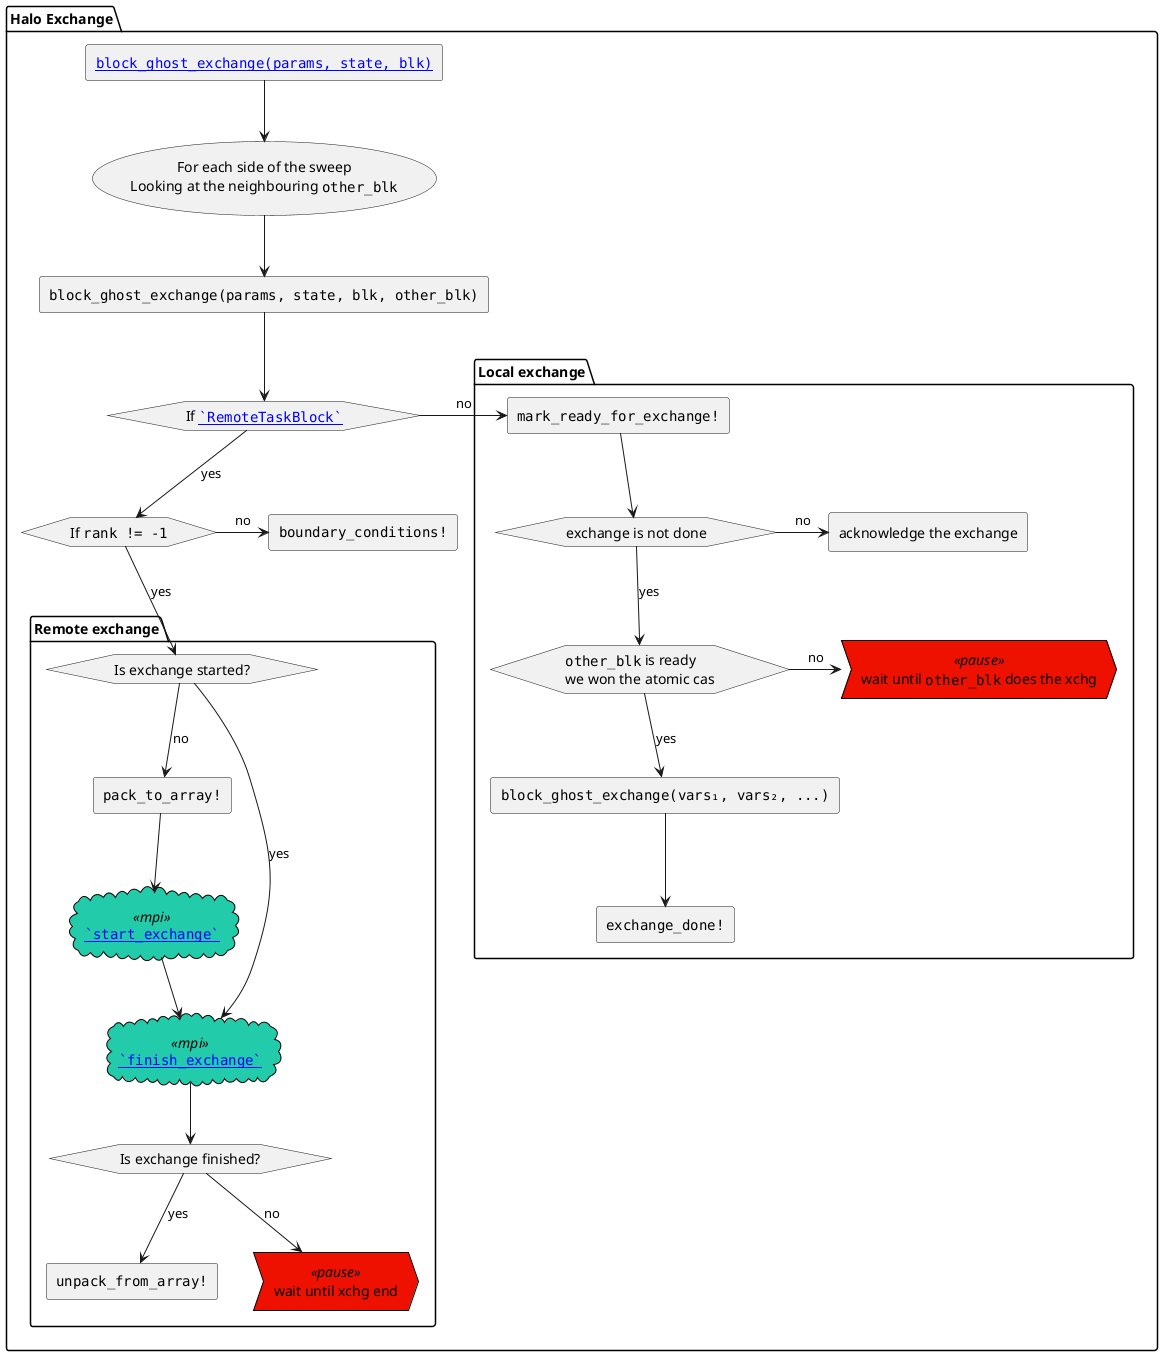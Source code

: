 @startuml Armon.jl#halo_exchange

<style>
.mpi {
  BackGroundColor #22ccaa
  LineThickness 1
  LineColor black
}

.pause {
  BackGroundColor #ee1100
  LineThickness 1
  LineColor black
}
</style>

package "Halo Exchange" as pkg_halo_exchange {

    rectangle """[[`block_ghost_exchange` block_ghost_exchange(params, state, blk)]]""" as block_ghost_exchange
    usecase xchg_side_loop [
        For each side of the sweep
        Looking at the neighbouring ""other_blk""
    ]
    rectangle """block_ghost_exchange(params, state, blk, other_blk)""" as block_ghost_exchange_blk_other

    block_ghost_exchange --> xchg_side_loop
    xchg_side_loop --> block_ghost_exchange_blk_other

    package "Local exchange" {
        rectangle """mark_ready_for_exchange!""" as local_xchg_mark_ready
        hexagon cond_do_local_xchg [
            exchange is not done
        ]
        rectangle "acknowledge the exchange" as ack_local_xchg
        hexagon cond_local_xchg [
            ""other_blk"" is ready
            we won the atomic cas
        ]
        rectangle """block_ghost_exchange(vars₁, vars₂, ...)""" as block_ghost_exchange_blk_blk
        rectangle """exchange_done!""" as local_xchg_done

        process "wait until ""other_blk"" does the xchg" << pause >> as local_xchg_pause

        local_xchg_mark_ready --> cond_do_local_xchg
        cond_do_local_xchg -right-> ack_local_xchg : no
        cond_do_local_xchg --> cond_local_xchg : yes
        cond_local_xchg -right-> local_xchg_pause : no
        cond_local_xchg --> block_ghost_exchange_blk_blk : yes
        block_ghost_exchange_blk_blk --> local_xchg_done
    }

    package "Remote exchange" {
        hexagon "Is exchange started?" as cond_xchg_start

        rectangle """pack_to_array!""" as pack_to_array
        rectangle """unpack_from_array!""" as unpack_from_array
        cloud """[[`start_exchange`]]""" << mpi >> as start_exchange
        cloud """[[`finish_exchange`]]""" << mpi >> as finish_exchange

        hexagon "Is exchange finished?" as cond_xchg_end
        process "wait until xchg end" << pause >> as xchg_pause

        cond_xchg_start --> pack_to_array : no
        cond_xchg_start --> finish_exchange : yes

        pack_to_array --> start_exchange
        start_exchange --> finish_exchange
        finish_exchange --> cond_xchg_end

        cond_xchg_end --> xchg_pause : no
        cond_xchg_end --> unpack_from_array : yes
    }

    hexagon "If ""[[`RemoteTaskBlock`]]""" as cond_remote
    hexagon "If ""rank != -1""" as cond_global_bc
    rectangle """boundary_conditions!""" as global_bc

    block_ghost_exchange_blk_other --> cond_remote
    cond_remote --> cond_global_bc : yes
    cond_remote -right-> local_xchg_mark_ready : no
    cond_global_bc --> cond_xchg_start : yes
    cond_global_bc -right-> global_bc : no
}

@enduml
